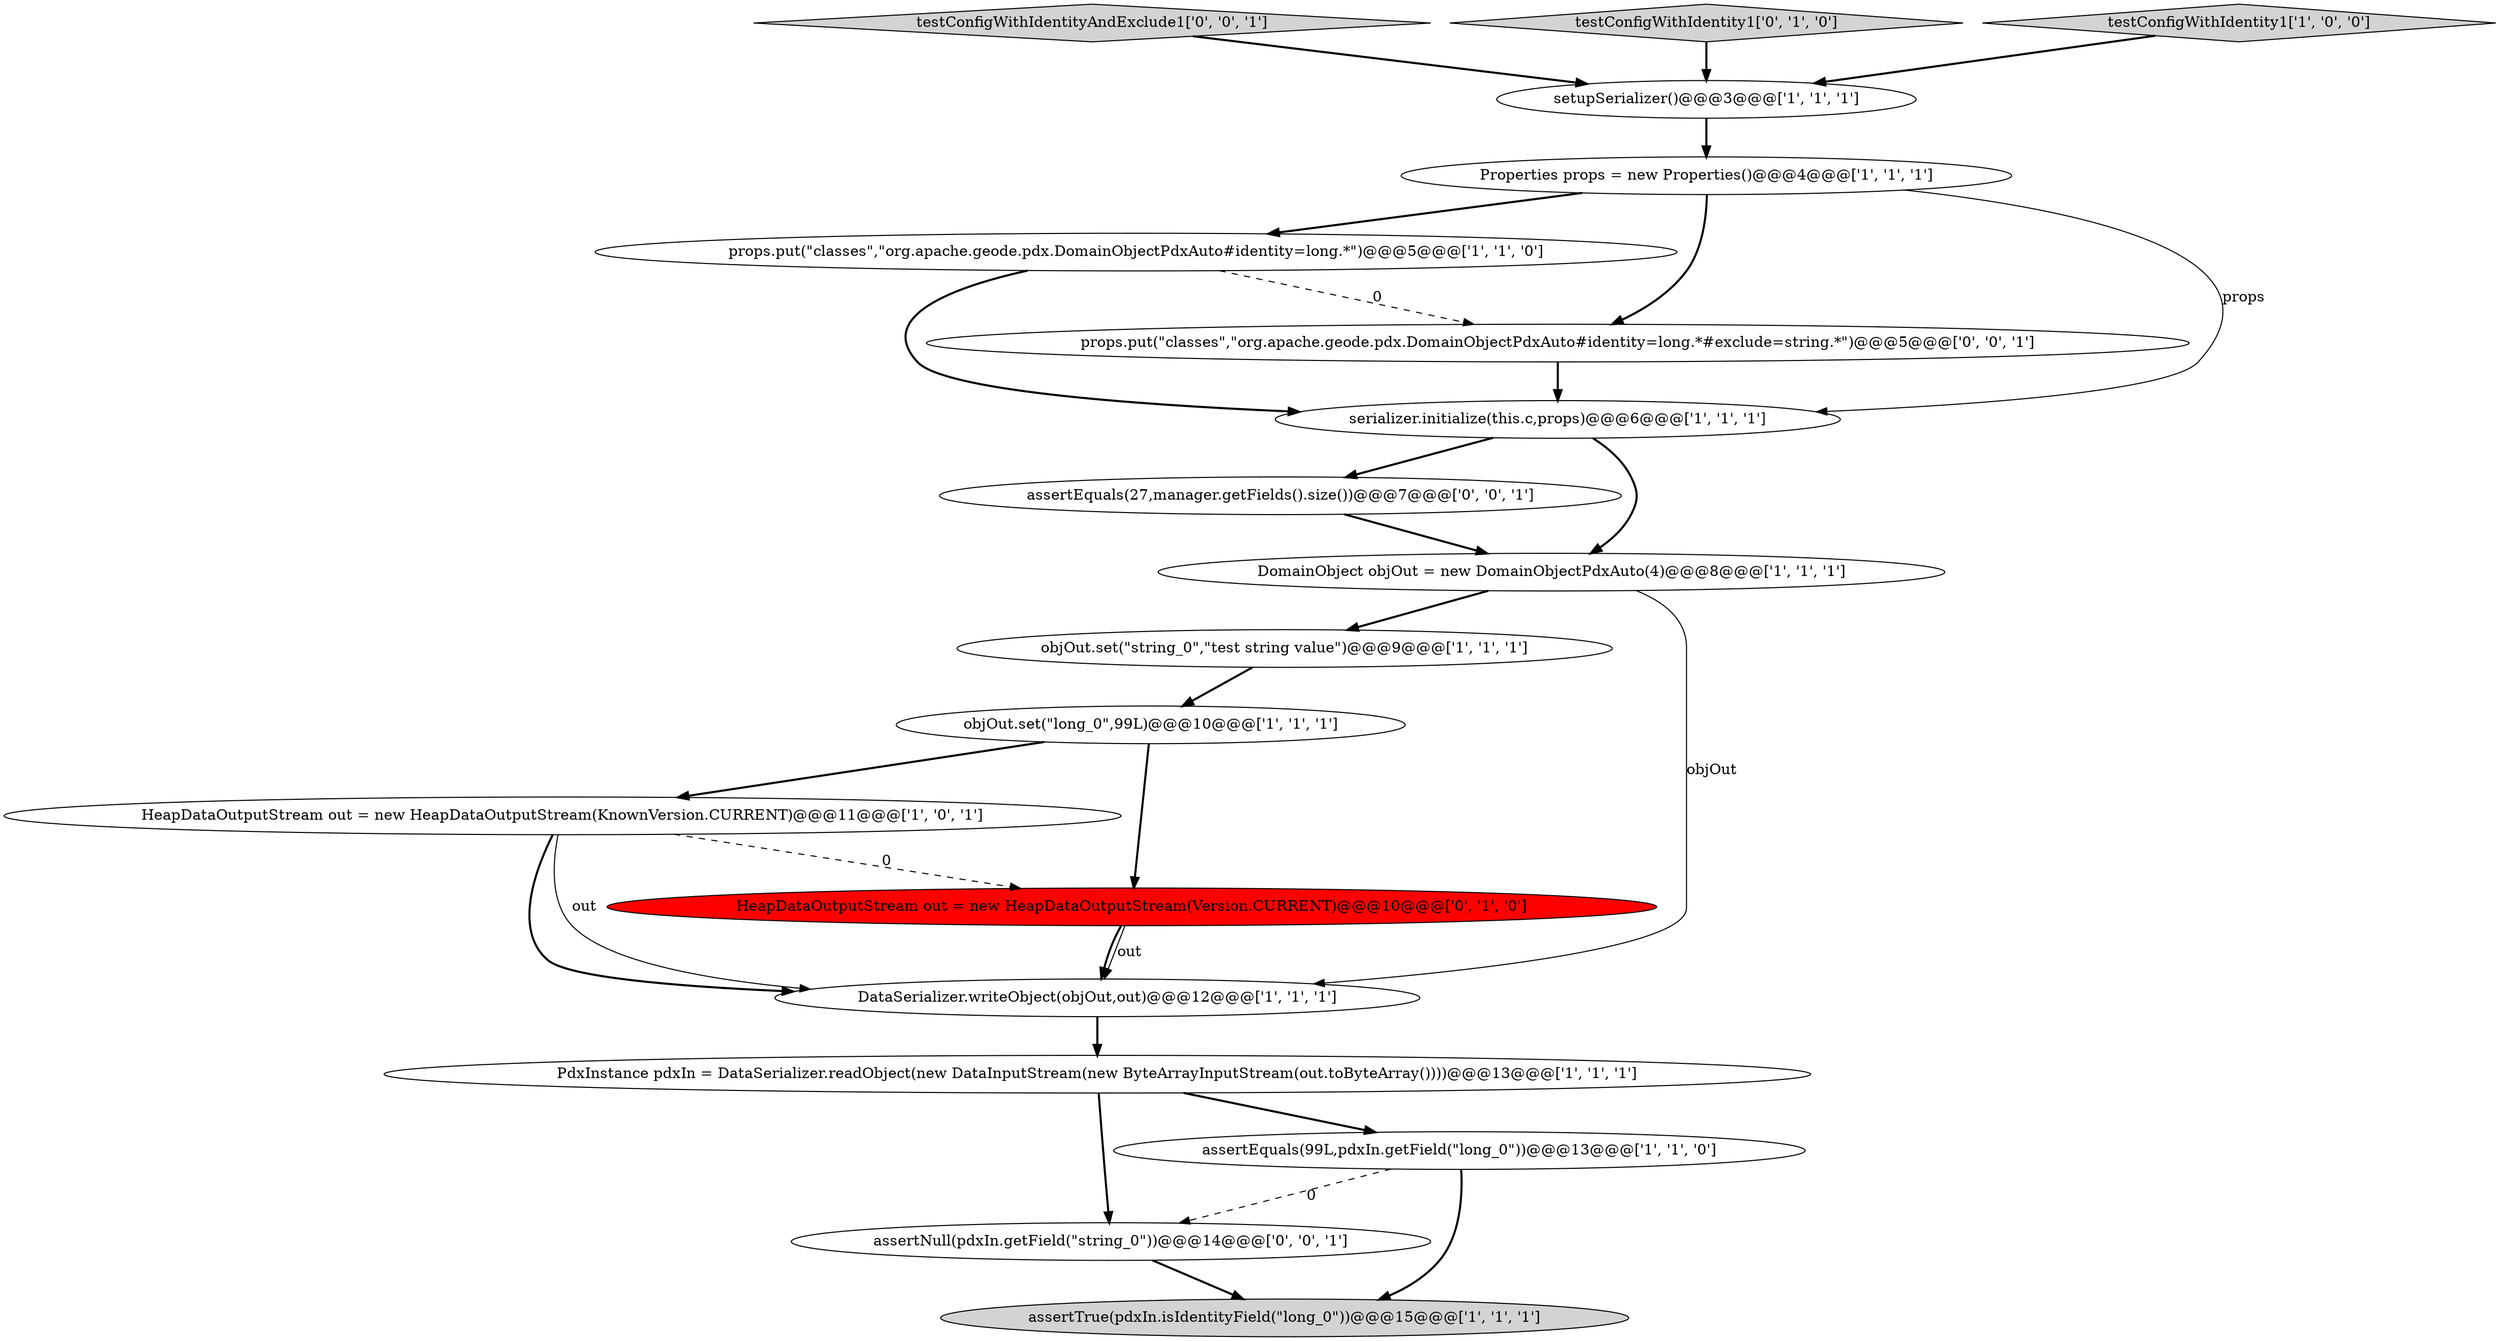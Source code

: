 digraph {
17 [style = filled, label = "assertNull(pdxIn.getField(\"string_0\"))@@@14@@@['0', '0', '1']", fillcolor = white, shape = ellipse image = "AAA0AAABBB3BBB"];
13 [style = filled, label = "HeapDataOutputStream out = new HeapDataOutputStream(Version.CURRENT)@@@10@@@['0', '1', '0']", fillcolor = red, shape = ellipse image = "AAA1AAABBB2BBB"];
15 [style = filled, label = "testConfigWithIdentityAndExclude1['0', '0', '1']", fillcolor = lightgray, shape = diamond image = "AAA0AAABBB3BBB"];
0 [style = filled, label = "props.put(\"classes\",\"org.apache.geode.pdx.DomainObjectPdxAuto#identity=long.*\")@@@5@@@['1', '1', '0']", fillcolor = white, shape = ellipse image = "AAA0AAABBB1BBB"];
7 [style = filled, label = "setupSerializer()@@@3@@@['1', '1', '1']", fillcolor = white, shape = ellipse image = "AAA0AAABBB1BBB"];
11 [style = filled, label = "objOut.set(\"string_0\",\"test string value\")@@@9@@@['1', '1', '1']", fillcolor = white, shape = ellipse image = "AAA0AAABBB1BBB"];
16 [style = filled, label = "assertEquals(27,manager.getFields().size())@@@7@@@['0', '0', '1']", fillcolor = white, shape = ellipse image = "AAA0AAABBB3BBB"];
10 [style = filled, label = "assertTrue(pdxIn.isIdentityField(\"long_0\"))@@@15@@@['1', '1', '1']", fillcolor = lightgray, shape = ellipse image = "AAA0AAABBB1BBB"];
12 [style = filled, label = "DataSerializer.writeObject(objOut,out)@@@12@@@['1', '1', '1']", fillcolor = white, shape = ellipse image = "AAA0AAABBB1BBB"];
14 [style = filled, label = "testConfigWithIdentity1['0', '1', '0']", fillcolor = lightgray, shape = diamond image = "AAA0AAABBB2BBB"];
18 [style = filled, label = "props.put(\"classes\",\"org.apache.geode.pdx.DomainObjectPdxAuto#identity=long.*#exclude=string.*\")@@@5@@@['0', '0', '1']", fillcolor = white, shape = ellipse image = "AAA0AAABBB3BBB"];
8 [style = filled, label = "Properties props = new Properties()@@@4@@@['1', '1', '1']", fillcolor = white, shape = ellipse image = "AAA0AAABBB1BBB"];
9 [style = filled, label = "assertEquals(99L,pdxIn.getField(\"long_0\"))@@@13@@@['1', '1', '0']", fillcolor = white, shape = ellipse image = "AAA0AAABBB1BBB"];
1 [style = filled, label = "DomainObject objOut = new DomainObjectPdxAuto(4)@@@8@@@['1', '1', '1']", fillcolor = white, shape = ellipse image = "AAA0AAABBB1BBB"];
5 [style = filled, label = "objOut.set(\"long_0\",99L)@@@10@@@['1', '1', '1']", fillcolor = white, shape = ellipse image = "AAA0AAABBB1BBB"];
6 [style = filled, label = "testConfigWithIdentity1['1', '0', '0']", fillcolor = lightgray, shape = diamond image = "AAA0AAABBB1BBB"];
2 [style = filled, label = "HeapDataOutputStream out = new HeapDataOutputStream(KnownVersion.CURRENT)@@@11@@@['1', '0', '1']", fillcolor = white, shape = ellipse image = "AAA0AAABBB1BBB"];
4 [style = filled, label = "serializer.initialize(this.c,props)@@@6@@@['1', '1', '1']", fillcolor = white, shape = ellipse image = "AAA0AAABBB1BBB"];
3 [style = filled, label = "PdxInstance pdxIn = DataSerializer.readObject(new DataInputStream(new ByteArrayInputStream(out.toByteArray())))@@@13@@@['1', '1', '1']", fillcolor = white, shape = ellipse image = "AAA0AAABBB1BBB"];
17->10 [style = bold, label=""];
15->7 [style = bold, label=""];
8->18 [style = bold, label=""];
1->12 [style = solid, label="objOut"];
9->10 [style = bold, label=""];
7->8 [style = bold, label=""];
13->12 [style = solid, label="out"];
2->12 [style = bold, label=""];
1->11 [style = bold, label=""];
14->7 [style = bold, label=""];
8->4 [style = solid, label="props"];
8->0 [style = bold, label=""];
3->9 [style = bold, label=""];
11->5 [style = bold, label=""];
5->2 [style = bold, label=""];
2->12 [style = solid, label="out"];
13->12 [style = bold, label=""];
18->4 [style = bold, label=""];
16->1 [style = bold, label=""];
0->4 [style = bold, label=""];
2->13 [style = dashed, label="0"];
5->13 [style = bold, label=""];
9->17 [style = dashed, label="0"];
0->18 [style = dashed, label="0"];
3->17 [style = bold, label=""];
4->1 [style = bold, label=""];
12->3 [style = bold, label=""];
6->7 [style = bold, label=""];
4->16 [style = bold, label=""];
}
